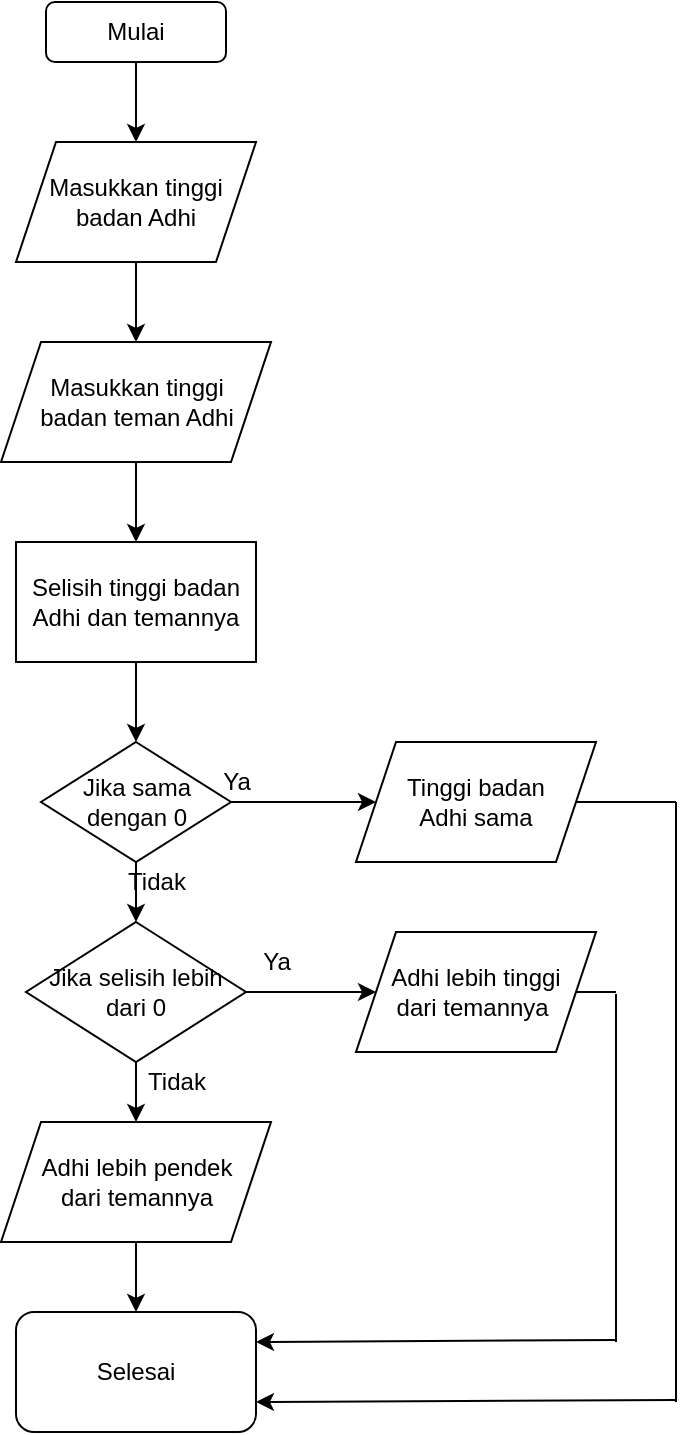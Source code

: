 <mxfile version="13.7.1" type="device"><diagram id="Ic-umPHkYd6mRqpGQNXC" name="Page-1"><mxGraphModel dx="599" dy="332" grid="1" gridSize="10" guides="1" tooltips="1" connect="1" arrows="1" fold="1" page="1" pageScale="1" pageWidth="850" pageHeight="1100" math="0" shadow="0"><root><mxCell id="0"/><mxCell id="1" parent="0"/><mxCell id="4B1HFdLm_t7hlGHZ1ENq-1" value="Mulai" style="rounded=1;whiteSpace=wrap;html=1;" vertex="1" parent="1"><mxGeometry x="375" y="20" width="90" height="30" as="geometry"/></mxCell><mxCell id="4B1HFdLm_t7hlGHZ1ENq-2" value="" style="endArrow=classic;html=1;entryX=0.5;entryY=0;entryDx=0;entryDy=0;" edge="1" parent="1" source="4B1HFdLm_t7hlGHZ1ENq-1" target="4B1HFdLm_t7hlGHZ1ENq-4"><mxGeometry width="50" height="50" relative="1" as="geometry"><mxPoint x="400" y="250" as="sourcePoint"/><mxPoint x="280" y="80" as="targetPoint"/></mxGeometry></mxCell><mxCell id="4B1HFdLm_t7hlGHZ1ENq-4" value="Masukkan tinggi&lt;br&gt;badan Adhi" style="shape=parallelogram;perimeter=parallelogramPerimeter;whiteSpace=wrap;html=1;fixedSize=1;" vertex="1" parent="1"><mxGeometry x="360" y="90" width="120" height="60" as="geometry"/></mxCell><mxCell id="4B1HFdLm_t7hlGHZ1ENq-5" value="" style="endArrow=classic;html=1;exitX=0.5;exitY=1;exitDx=0;exitDy=0;entryX=0.5;entryY=0;entryDx=0;entryDy=0;" edge="1" parent="1" source="4B1HFdLm_t7hlGHZ1ENq-4" target="4B1HFdLm_t7hlGHZ1ENq-6"><mxGeometry width="50" height="50" relative="1" as="geometry"><mxPoint x="390" y="80" as="sourcePoint"/><mxPoint x="430" y="80" as="targetPoint"/></mxGeometry></mxCell><mxCell id="4B1HFdLm_t7hlGHZ1ENq-6" value="Masukkan tinggi&lt;br&gt;badan teman Adhi" style="shape=parallelogram;perimeter=parallelogramPerimeter;whiteSpace=wrap;html=1;fixedSize=1;" vertex="1" parent="1"><mxGeometry x="352.5" y="190" width="135" height="60" as="geometry"/></mxCell><mxCell id="4B1HFdLm_t7hlGHZ1ENq-7" value="" style="endArrow=classic;html=1;exitX=0.5;exitY=1;exitDx=0;exitDy=0;" edge="1" parent="1" source="4B1HFdLm_t7hlGHZ1ENq-6"><mxGeometry width="50" height="50" relative="1" as="geometry"><mxPoint x="400" y="240" as="sourcePoint"/><mxPoint x="420" y="290" as="targetPoint"/></mxGeometry></mxCell><mxCell id="4B1HFdLm_t7hlGHZ1ENq-8" value="Selisih tinggi badan Adhi dan temannya" style="rounded=0;whiteSpace=wrap;html=1;" vertex="1" parent="1"><mxGeometry x="360" y="290" width="120" height="60" as="geometry"/></mxCell><mxCell id="4B1HFdLm_t7hlGHZ1ENq-9" value="" style="endArrow=classic;html=1;exitX=0.5;exitY=1;exitDx=0;exitDy=0;entryX=0.5;entryY=0;entryDx=0;entryDy=0;" edge="1" parent="1" source="4B1HFdLm_t7hlGHZ1ENq-8" target="4B1HFdLm_t7hlGHZ1ENq-10"><mxGeometry width="50" height="50" relative="1" as="geometry"><mxPoint x="400" y="230" as="sourcePoint"/><mxPoint x="415" y="390" as="targetPoint"/></mxGeometry></mxCell><mxCell id="4B1HFdLm_t7hlGHZ1ENq-12" value="" style="edgeStyle=orthogonalEdgeStyle;rounded=0;orthogonalLoop=1;jettySize=auto;html=1;" edge="1" parent="1" source="4B1HFdLm_t7hlGHZ1ENq-10" target="4B1HFdLm_t7hlGHZ1ENq-11"><mxGeometry relative="1" as="geometry"/></mxCell><mxCell id="4B1HFdLm_t7hlGHZ1ENq-15" value="" style="edgeStyle=orthogonalEdgeStyle;rounded=0;orthogonalLoop=1;jettySize=auto;html=1;" edge="1" parent="1" source="4B1HFdLm_t7hlGHZ1ENq-10" target="4B1HFdLm_t7hlGHZ1ENq-14"><mxGeometry relative="1" as="geometry"/></mxCell><mxCell id="4B1HFdLm_t7hlGHZ1ENq-10" value="Jika sama&lt;br&gt;dengan 0" style="rhombus;whiteSpace=wrap;html=1;" vertex="1" parent="1"><mxGeometry x="372.5" y="390" width="95" height="60" as="geometry"/></mxCell><mxCell id="4B1HFdLm_t7hlGHZ1ENq-11" value="Tinggi badan&lt;br&gt;Adhi sama" style="shape=parallelogram;perimeter=parallelogramPerimeter;whiteSpace=wrap;html=1;fixedSize=1;" vertex="1" parent="1"><mxGeometry x="530" y="390" width="120" height="60" as="geometry"/></mxCell><mxCell id="4B1HFdLm_t7hlGHZ1ENq-13" value="Ya" style="text;html=1;align=center;verticalAlign=middle;resizable=0;points=[];autosize=1;" vertex="1" parent="1"><mxGeometry x="455" y="400" width="30" height="20" as="geometry"/></mxCell><mxCell id="4B1HFdLm_t7hlGHZ1ENq-18" value="" style="edgeStyle=orthogonalEdgeStyle;rounded=0;orthogonalLoop=1;jettySize=auto;html=1;" edge="1" parent="1" source="4B1HFdLm_t7hlGHZ1ENq-14" target="4B1HFdLm_t7hlGHZ1ENq-17"><mxGeometry relative="1" as="geometry"/></mxCell><mxCell id="4B1HFdLm_t7hlGHZ1ENq-20" value="" style="edgeStyle=orthogonalEdgeStyle;rounded=0;orthogonalLoop=1;jettySize=auto;html=1;" edge="1" parent="1" source="4B1HFdLm_t7hlGHZ1ENq-14" target="4B1HFdLm_t7hlGHZ1ENq-19"><mxGeometry relative="1" as="geometry"/></mxCell><mxCell id="4B1HFdLm_t7hlGHZ1ENq-14" value="Jika selisih lebih&lt;br&gt;dari 0" style="rhombus;whiteSpace=wrap;html=1;" vertex="1" parent="1"><mxGeometry x="365" y="480" width="110" height="70" as="geometry"/></mxCell><mxCell id="4B1HFdLm_t7hlGHZ1ENq-16" value="Tidak" style="text;html=1;align=center;verticalAlign=middle;resizable=0;points=[];autosize=1;" vertex="1" parent="1"><mxGeometry x="410" y="450" width="40" height="20" as="geometry"/></mxCell><mxCell id="4B1HFdLm_t7hlGHZ1ENq-17" value="Adhi lebih tinggi&lt;br&gt;dari temannya&amp;nbsp;" style="shape=parallelogram;perimeter=parallelogramPerimeter;whiteSpace=wrap;html=1;fixedSize=1;" vertex="1" parent="1"><mxGeometry x="530" y="485" width="120" height="60" as="geometry"/></mxCell><mxCell id="4B1HFdLm_t7hlGHZ1ENq-27" value="" style="edgeStyle=orthogonalEdgeStyle;rounded=0;orthogonalLoop=1;jettySize=auto;html=1;" edge="1" parent="1" source="4B1HFdLm_t7hlGHZ1ENq-19" target="4B1HFdLm_t7hlGHZ1ENq-24"><mxGeometry relative="1" as="geometry"/></mxCell><mxCell id="4B1HFdLm_t7hlGHZ1ENq-19" value="Adhi lebih pendek&lt;br&gt;dari temannya" style="shape=parallelogram;perimeter=parallelogramPerimeter;whiteSpace=wrap;html=1;fixedSize=1;" vertex="1" parent="1"><mxGeometry x="352.5" y="580" width="135" height="60" as="geometry"/></mxCell><mxCell id="4B1HFdLm_t7hlGHZ1ENq-21" value="Ya" style="text;html=1;align=center;verticalAlign=middle;resizable=0;points=[];autosize=1;" vertex="1" parent="1"><mxGeometry x="475" y="490" width="30" height="20" as="geometry"/></mxCell><mxCell id="4B1HFdLm_t7hlGHZ1ENq-22" value="Tidak" style="text;html=1;align=center;verticalAlign=middle;resizable=0;points=[];autosize=1;" vertex="1" parent="1"><mxGeometry x="420" y="550" width="40" height="20" as="geometry"/></mxCell><mxCell id="4B1HFdLm_t7hlGHZ1ENq-24" value="Selesai" style="rounded=1;whiteSpace=wrap;html=1;" vertex="1" parent="1"><mxGeometry x="360" y="675" width="120" height="60" as="geometry"/></mxCell><mxCell id="4B1HFdLm_t7hlGHZ1ENq-29" value="" style="endArrow=none;html=1;entryX=1;entryY=0.5;entryDx=0;entryDy=0;" edge="1" parent="1" target="4B1HFdLm_t7hlGHZ1ENq-11"><mxGeometry width="50" height="50" relative="1" as="geometry"><mxPoint x="690" y="420" as="sourcePoint"/><mxPoint x="450" y="570" as="targetPoint"/></mxGeometry></mxCell><mxCell id="4B1HFdLm_t7hlGHZ1ENq-30" value="" style="endArrow=none;html=1;" edge="1" parent="1"><mxGeometry width="50" height="50" relative="1" as="geometry"><mxPoint x="690" y="420" as="sourcePoint"/><mxPoint x="690" y="720" as="targetPoint"/></mxGeometry></mxCell><mxCell id="4B1HFdLm_t7hlGHZ1ENq-31" value="" style="endArrow=none;html=1;entryX=1;entryY=0.5;entryDx=0;entryDy=0;" edge="1" parent="1" target="4B1HFdLm_t7hlGHZ1ENq-17"><mxGeometry width="50" height="50" relative="1" as="geometry"><mxPoint x="660" y="515" as="sourcePoint"/><mxPoint x="450" y="570" as="targetPoint"/></mxGeometry></mxCell><mxCell id="4B1HFdLm_t7hlGHZ1ENq-32" value="" style="endArrow=none;html=1;" edge="1" parent="1"><mxGeometry width="50" height="50" relative="1" as="geometry"><mxPoint x="660" y="690" as="sourcePoint"/><mxPoint x="660" y="516" as="targetPoint"/></mxGeometry></mxCell><mxCell id="4B1HFdLm_t7hlGHZ1ENq-33" value="" style="endArrow=classic;html=1;entryX=1;entryY=0.75;entryDx=0;entryDy=0;" edge="1" parent="1" target="4B1HFdLm_t7hlGHZ1ENq-24"><mxGeometry width="50" height="50" relative="1" as="geometry"><mxPoint x="690" y="719" as="sourcePoint"/><mxPoint x="590" y="780" as="targetPoint"/></mxGeometry></mxCell><mxCell id="4B1HFdLm_t7hlGHZ1ENq-34" value="" style="endArrow=classic;html=1;entryX=1;entryY=0.25;entryDx=0;entryDy=0;" edge="1" parent="1" target="4B1HFdLm_t7hlGHZ1ENq-24"><mxGeometry width="50" height="50" relative="1" as="geometry"><mxPoint x="660" y="689" as="sourcePoint"/><mxPoint x="480" y="689" as="targetPoint"/></mxGeometry></mxCell></root></mxGraphModel></diagram></mxfile>